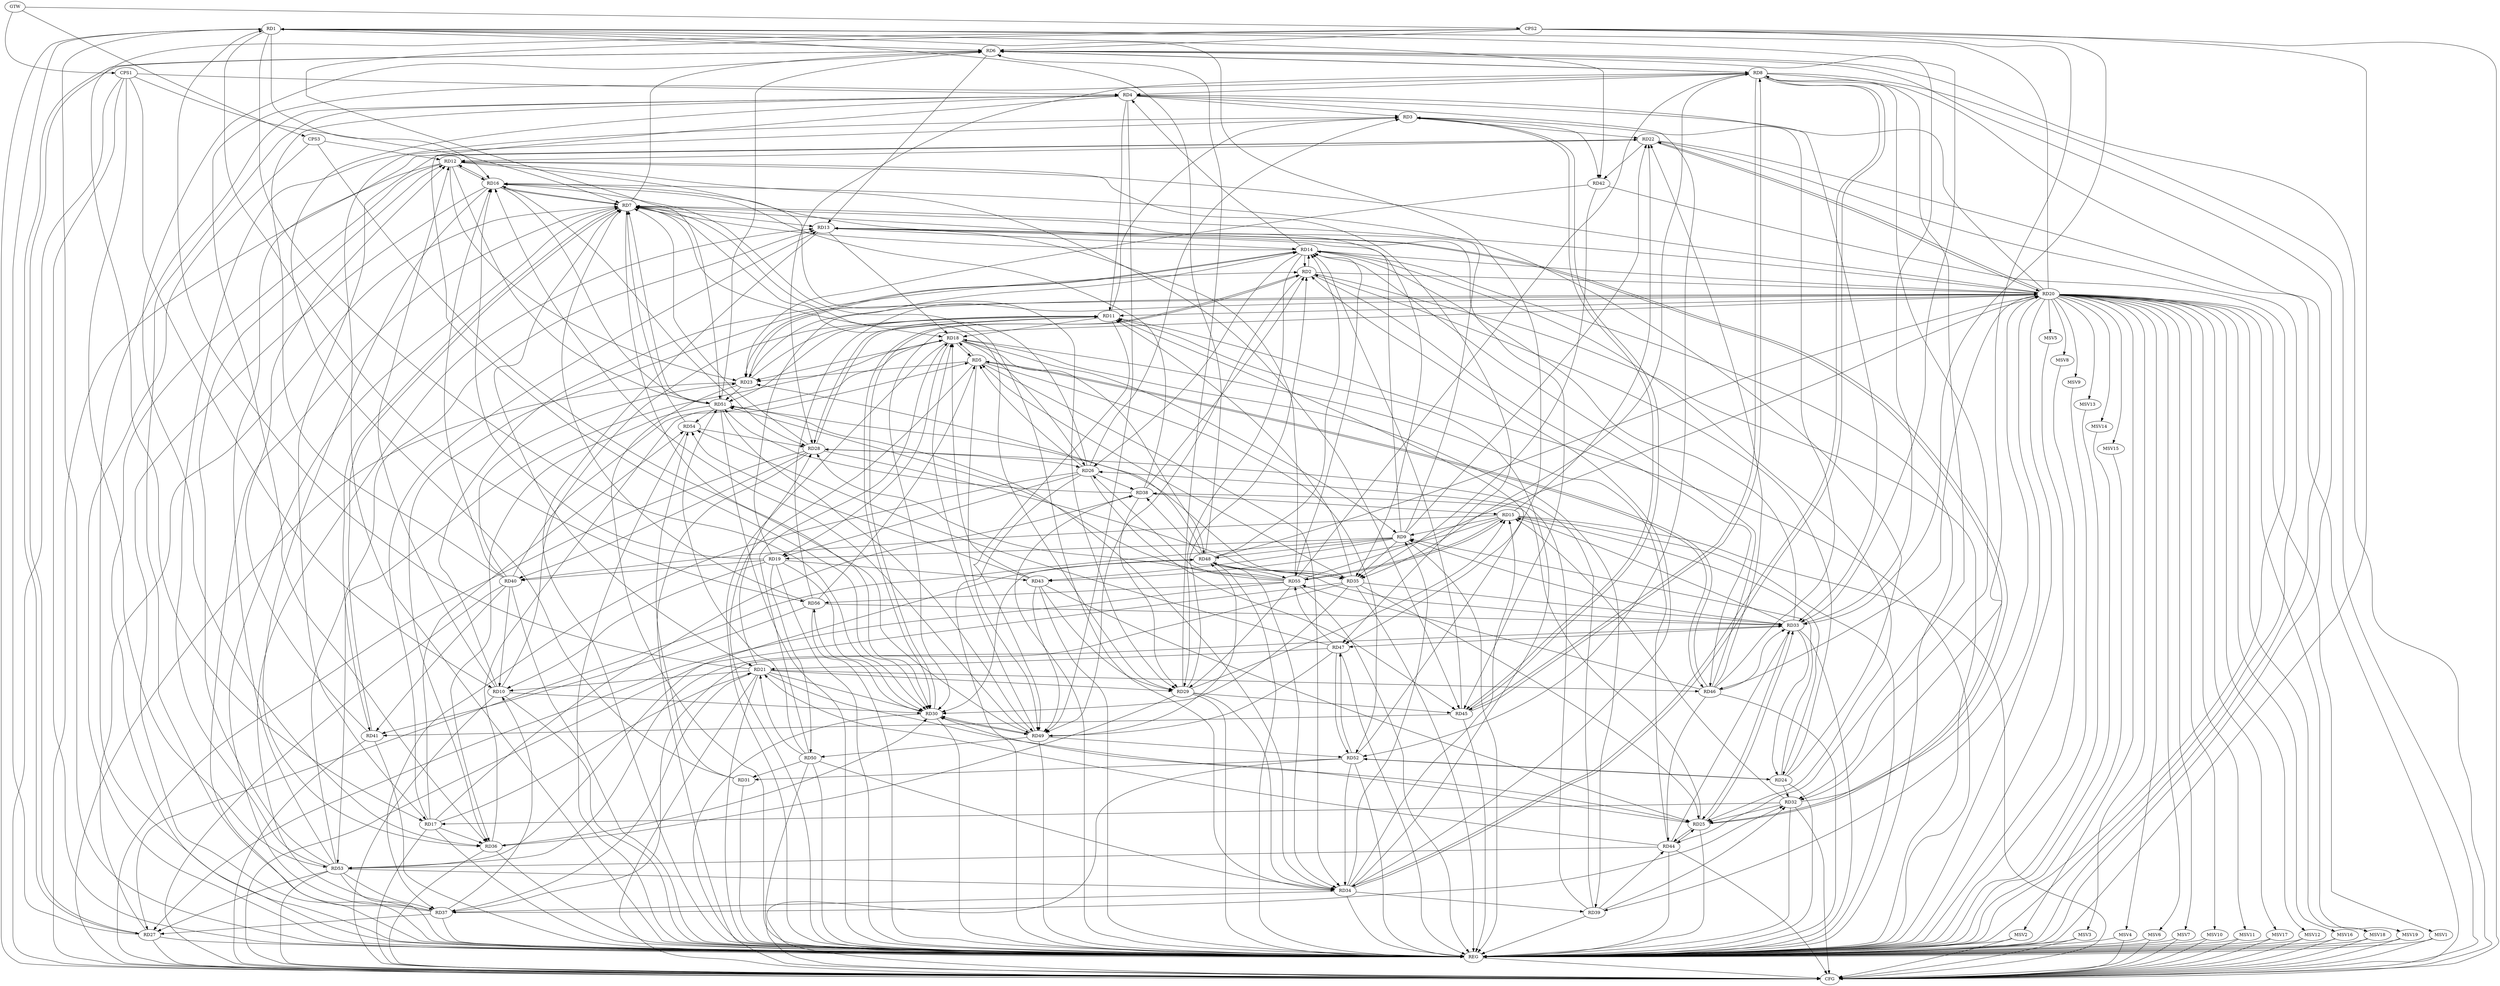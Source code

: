 strict digraph G {
  RD1 [ label="RD1" ];
  RD2 [ label="RD2" ];
  RD3 [ label="RD3" ];
  RD4 [ label="RD4" ];
  RD5 [ label="RD5" ];
  RD6 [ label="RD6" ];
  RD7 [ label="RD7" ];
  RD8 [ label="RD8" ];
  RD9 [ label="RD9" ];
  RD10 [ label="RD10" ];
  RD11 [ label="RD11" ];
  RD12 [ label="RD12" ];
  RD13 [ label="RD13" ];
  RD14 [ label="RD14" ];
  RD15 [ label="RD15" ];
  RD16 [ label="RD16" ];
  RD17 [ label="RD17" ];
  RD18 [ label="RD18" ];
  RD19 [ label="RD19" ];
  RD20 [ label="RD20" ];
  RD21 [ label="RD21" ];
  RD22 [ label="RD22" ];
  RD23 [ label="RD23" ];
  RD24 [ label="RD24" ];
  RD25 [ label="RD25" ];
  RD26 [ label="RD26" ];
  RD27 [ label="RD27" ];
  RD28 [ label="RD28" ];
  RD29 [ label="RD29" ];
  RD30 [ label="RD30" ];
  RD31 [ label="RD31" ];
  RD32 [ label="RD32" ];
  RD33 [ label="RD33" ];
  RD34 [ label="RD34" ];
  RD35 [ label="RD35" ];
  RD36 [ label="RD36" ];
  RD37 [ label="RD37" ];
  RD38 [ label="RD38" ];
  RD39 [ label="RD39" ];
  RD40 [ label="RD40" ];
  RD41 [ label="RD41" ];
  RD42 [ label="RD42" ];
  RD43 [ label="RD43" ];
  RD44 [ label="RD44" ];
  RD45 [ label="RD45" ];
  RD46 [ label="RD46" ];
  RD47 [ label="RD47" ];
  RD48 [ label="RD48" ];
  RD49 [ label="RD49" ];
  RD50 [ label="RD50" ];
  RD51 [ label="RD51" ];
  RD52 [ label="RD52" ];
  RD53 [ label="RD53" ];
  RD54 [ label="RD54" ];
  RD55 [ label="RD55" ];
  RD56 [ label="RD56" ];
  CPS1 [ label="CPS1" ];
  CPS2 [ label="CPS2" ];
  CPS3 [ label="CPS3" ];
  GTW [ label="GTW" ];
  REG [ label="REG" ];
  CFG [ label="CFG" ];
  MSV1 [ label="MSV1" ];
  MSV2 [ label="MSV2" ];
  MSV3 [ label="MSV3" ];
  MSV4 [ label="MSV4" ];
  MSV5 [ label="MSV5" ];
  MSV6 [ label="MSV6" ];
  MSV7 [ label="MSV7" ];
  MSV8 [ label="MSV8" ];
  MSV9 [ label="MSV9" ];
  MSV10 [ label="MSV10" ];
  MSV11 [ label="MSV11" ];
  MSV12 [ label="MSV12" ];
  MSV13 [ label="MSV13" ];
  MSV14 [ label="MSV14" ];
  MSV15 [ label="MSV15" ];
  MSV16 [ label="MSV16" ];
  MSV17 [ label="MSV17" ];
  MSV18 [ label="MSV18" ];
  MSV19 [ label="MSV19" ];
  RD1 -> RD6;
  RD1 -> RD16;
  RD20 -> RD1;
  RD21 -> RD1;
  RD27 -> RD1;
  RD1 -> RD30;
  RD1 -> RD33;
  RD1 -> RD42;
  RD1 -> RD47;
  RD48 -> RD1;
  RD1 -> RD56;
  RD10 -> RD2;
  RD2 -> RD14;
  RD14 -> RD2;
  RD2 -> RD20;
  RD24 -> RD2;
  RD29 -> RD2;
  RD2 -> RD30;
  RD30 -> RD2;
  RD34 -> RD2;
  RD38 -> RD2;
  RD2 -> RD46;
  RD2 -> RD49;
  RD4 -> RD3;
  RD11 -> RD3;
  RD3 -> RD22;
  RD26 -> RD3;
  RD3 -> RD42;
  RD3 -> RD45;
  RD45 -> RD3;
  RD46 -> RD3;
  RD53 -> RD3;
  RD8 -> RD4;
  RD4 -> RD11;
  RD14 -> RD4;
  RD20 -> RD4;
  RD4 -> RD30;
  RD31 -> RD4;
  RD4 -> RD33;
  RD37 -> RD4;
  RD40 -> RD4;
  RD4 -> RD49;
  RD4 -> RD52;
  RD5 -> RD18;
  RD18 -> RD5;
  RD5 -> RD23;
  RD26 -> RD5;
  RD5 -> RD34;
  RD35 -> RD5;
  RD36 -> RD5;
  RD5 -> RD46;
  RD46 -> RD5;
  RD5 -> RD49;
  RD5 -> RD52;
  RD56 -> RD5;
  RD7 -> RD6;
  RD6 -> RD8;
  RD8 -> RD6;
  RD6 -> RD13;
  RD6 -> RD27;
  RD27 -> RD6;
  RD29 -> RD6;
  RD33 -> RD6;
  RD6 -> RD36;
  RD51 -> RD6;
  RD9 -> RD7;
  RD7 -> RD13;
  RD14 -> RD7;
  RD7 -> RD16;
  RD16 -> RD7;
  RD7 -> RD18;
  RD20 -> RD7;
  RD7 -> RD21;
  RD26 -> RD7;
  RD27 -> RD7;
  RD28 -> RD7;
  RD7 -> RD29;
  RD7 -> RD30;
  RD7 -> RD35;
  RD37 -> RD7;
  RD7 -> RD41;
  RD41 -> RD7;
  RD51 -> RD7;
  RD54 -> RD7;
  RD56 -> RD7;
  RD8 -> RD28;
  RD8 -> RD32;
  RD8 -> RD34;
  RD34 -> RD8;
  RD8 -> RD35;
  RD8 -> RD36;
  RD8 -> RD44;
  RD8 -> RD45;
  RD45 -> RD8;
  RD55 -> RD8;
  RD9 -> RD13;
  RD15 -> RD9;
  RD18 -> RD9;
  RD9 -> RD19;
  RD9 -> RD22;
  RD24 -> RD9;
  RD9 -> RD27;
  RD33 -> RD9;
  RD34 -> RD9;
  RD9 -> RD35;
  RD9 -> RD43;
  RD9 -> RD48;
  RD10 -> RD11;
  RD10 -> RD12;
  RD19 -> RD10;
  RD21 -> RD10;
  RD10 -> RD30;
  RD37 -> RD10;
  RD40 -> RD10;
  RD11 -> RD18;
  RD20 -> RD11;
  RD23 -> RD11;
  RD11 -> RD28;
  RD28 -> RD11;
  RD34 -> RD11;
  RD35 -> RD11;
  RD11 -> RD49;
  RD11 -> RD51;
  RD52 -> RD11;
  RD12 -> RD16;
  RD16 -> RD12;
  RD20 -> RD12;
  RD22 -> RD12;
  RD12 -> RD23;
  RD12 -> RD29;
  RD41 -> RD12;
  RD12 -> RD45;
  RD12 -> RD47;
  RD12 -> RD51;
  RD53 -> RD12;
  RD13 -> RD14;
  RD17 -> RD13;
  RD13 -> RD18;
  RD13 -> RD25;
  RD25 -> RD13;
  RD37 -> RD13;
  RD13 -> RD45;
  RD53 -> RD13;
  RD19 -> RD14;
  RD14 -> RD20;
  RD14 -> RD23;
  RD23 -> RD14;
  RD14 -> RD25;
  RD14 -> RD26;
  RD14 -> RD29;
  RD33 -> RD14;
  RD45 -> RD14;
  RD46 -> RD14;
  RD48 -> RD14;
  RD14 -> RD55;
  RD15 -> RD22;
  RD15 -> RD24;
  RD29 -> RD15;
  RD32 -> RD15;
  RD33 -> RD15;
  RD34 -> RD15;
  RD38 -> RD15;
  RD15 -> RD40;
  RD15 -> RD43;
  RD15 -> RD55;
  RD55 -> RD15;
  RD19 -> RD16;
  RD24 -> RD16;
  RD16 -> RD28;
  RD16 -> RD34;
  RD16 -> RD36;
  RD38 -> RD16;
  RD40 -> RD16;
  RD49 -> RD16;
  RD16 -> RD51;
  RD55 -> RD16;
  RD17 -> RD21;
  RD22 -> RD17;
  RD32 -> RD17;
  RD17 -> RD36;
  RD17 -> RD38;
  RD17 -> RD54;
  RD18 -> RD19;
  RD18 -> RD23;
  RD18 -> RD26;
  RD18 -> RD39;
  RD40 -> RD18;
  RD43 -> RD18;
  RD44 -> RD18;
  RD18 -> RD48;
  RD49 -> RD18;
  RD50 -> RD18;
  RD18 -> RD53;
  RD26 -> RD19;
  RD19 -> RD30;
  RD19 -> RD40;
  RD19 -> RD43;
  RD19 -> RD50;
  RD20 -> RD22;
  RD22 -> RD20;
  RD20 -> RD23;
  RD20 -> RD30;
  RD32 -> RD20;
  RD20 -> RD36;
  RD20 -> RD39;
  RD20 -> RD46;
  RD48 -> RD20;
  RD55 -> RD20;
  RD56 -> RD20;
  RD21 -> RD25;
  RD21 -> RD28;
  RD21 -> RD29;
  RD21 -> RD30;
  RD21 -> RD37;
  RD44 -> RD21;
  RD21 -> RD46;
  RD47 -> RD21;
  RD50 -> RD21;
  RD22 -> RD42;
  RD46 -> RD22;
  RD53 -> RD22;
  RD40 -> RD23;
  RD42 -> RD23;
  RD48 -> RD23;
  RD23 -> RD51;
  RD24 -> RD32;
  RD33 -> RD24;
  RD24 -> RD52;
  RD52 -> RD24;
  RD25 -> RD30;
  RD32 -> RD25;
  RD25 -> RD33;
  RD33 -> RD25;
  RD35 -> RD25;
  RD25 -> RD38;
  RD43 -> RD25;
  RD25 -> RD44;
  RD44 -> RD25;
  RD28 -> RD26;
  RD26 -> RD37;
  RD26 -> RD38;
  RD39 -> RD26;
  RD26 -> RD45;
  RD55 -> RD26;
  RD37 -> RD27;
  RD53 -> RD27;
  RD55 -> RD27;
  RD28 -> RD35;
  RD39 -> RD28;
  RD28 -> RD40;
  RD54 -> RD28;
  RD55 -> RD28;
  RD29 -> RD34;
  RD29 -> RD36;
  RD38 -> RD29;
  RD43 -> RD29;
  RD29 -> RD45;
  RD55 -> RD29;
  RD35 -> RD30;
  RD36 -> RD30;
  RD48 -> RD30;
  RD30 -> RD49;
  RD49 -> RD30;
  RD30 -> RD56;
  RD50 -> RD31;
  RD52 -> RD31;
  RD31 -> RD54;
  RD37 -> RD32;
  RD39 -> RD32;
  RD35 -> RD33;
  RD37 -> RD33;
  RD44 -> RD33;
  RD46 -> RD33;
  RD33 -> RD47;
  RD33 -> RD48;
  RD56 -> RD33;
  RD34 -> RD37;
  RD34 -> RD39;
  RD48 -> RD34;
  RD50 -> RD34;
  RD51 -> RD34;
  RD52 -> RD34;
  RD53 -> RD34;
  RD42 -> RD35;
  RD48 -> RD35;
  RD35 -> RD51;
  RD35 -> RD53;
  RD51 -> RD36;
  RD53 -> RD37;
  RD48 -> RD38;
  RD38 -> RD51;
  RD39 -> RD44;
  RD40 -> RD41;
  RD45 -> RD41;
  RD56 -> RD41;
  RD43 -> RD49;
  RD43 -> RD54;
  RD46 -> RD44;
  RD44 -> RD53;
  RD46 -> RD55;
  RD47 -> RD49;
  RD47 -> RD52;
  RD52 -> RD47;
  RD47 -> RD54;
  RD47 -> RD55;
  RD49 -> RD48;
  RD53 -> RD48;
  RD48 -> RD55;
  RD49 -> RD50;
  RD51 -> RD49;
  RD49 -> RD52;
  RD50 -> RD51;
  RD51 -> RD54;
  RD55 -> RD51;
  RD55 -> RD56;
  CPS1 -> RD7;
  CPS1 -> RD53;
  CPS1 -> RD10;
  CPS1 -> RD4;
  CPS2 -> RD6;
  CPS2 -> RD17;
  CPS2 -> RD32;
  CPS2 -> RD33;
  CPS2 -> RD51;
  CPS3 -> RD12;
  CPS3 -> RD49;
  GTW -> CPS1;
  GTW -> CPS2;
  GTW -> CPS3;
  RD1 -> REG;
  RD2 -> REG;
  RD3 -> REG;
  RD4 -> REG;
  RD5 -> REG;
  RD6 -> REG;
  RD7 -> REG;
  RD8 -> REG;
  RD9 -> REG;
  RD10 -> REG;
  RD11 -> REG;
  RD12 -> REG;
  RD13 -> REG;
  RD14 -> REG;
  RD15 -> REG;
  RD16 -> REG;
  RD17 -> REG;
  RD18 -> REG;
  RD19 -> REG;
  RD20 -> REG;
  RD21 -> REG;
  RD22 -> REG;
  RD23 -> REG;
  RD24 -> REG;
  RD25 -> REG;
  RD26 -> REG;
  RD27 -> REG;
  RD28 -> REG;
  RD29 -> REG;
  RD30 -> REG;
  RD31 -> REG;
  RD32 -> REG;
  RD33 -> REG;
  RD34 -> REG;
  RD35 -> REG;
  RD36 -> REG;
  RD37 -> REG;
  RD38 -> REG;
  RD39 -> REG;
  RD40 -> REG;
  RD41 -> REG;
  RD42 -> REG;
  RD43 -> REG;
  RD44 -> REG;
  RD45 -> REG;
  RD46 -> REG;
  RD47 -> REG;
  RD48 -> REG;
  RD49 -> REG;
  RD50 -> REG;
  RD51 -> REG;
  RD52 -> REG;
  RD53 -> REG;
  RD54 -> REG;
  RD55 -> REG;
  RD56 -> REG;
  CPS1 -> REG;
  CPS2 -> REG;
  CPS3 -> REG;
  CPS1 -> CFG;
  RD12 -> CFG;
  RD23 -> CFG;
  RD22 -> CFG;
  RD50 -> CFG;
  RD28 -> CFG;
  RD1 -> CFG;
  RD35 -> CFG;
  RD10 -> CFG;
  RD41 -> CFG;
  RD52 -> CFG;
  RD6 -> CFG;
  RD30 -> CFG;
  RD32 -> CFG;
  RD27 -> CFG;
  RD36 -> CFG;
  CPS2 -> CFG;
  RD15 -> CFG;
  RD44 -> CFG;
  RD40 -> CFG;
  RD53 -> CFG;
  RD8 -> CFG;
  RD21 -> CFG;
  RD17 -> CFG;
  REG -> CFG;
  RD20 -> MSV1;
  MSV1 -> REG;
  MSV1 -> CFG;
  RD20 -> MSV2;
  MSV2 -> REG;
  MSV2 -> CFG;
  RD20 -> MSV3;
  MSV3 -> REG;
  MSV3 -> CFG;
  RD20 -> MSV4;
  RD20 -> MSV5;
  MSV4 -> REG;
  MSV4 -> CFG;
  MSV5 -> REG;
  RD20 -> MSV6;
  RD20 -> MSV7;
  MSV6 -> REG;
  MSV6 -> CFG;
  MSV7 -> REG;
  MSV7 -> CFG;
  RD20 -> MSV8;
  MSV8 -> REG;
  RD20 -> MSV9;
  MSV9 -> REG;
  RD20 -> MSV10;
  MSV10 -> REG;
  MSV10 -> CFG;
  RD20 -> MSV11;
  RD20 -> MSV12;
  MSV11 -> REG;
  MSV11 -> CFG;
  MSV12 -> REG;
  MSV12 -> CFG;
  RD20 -> MSV13;
  MSV13 -> REG;
  RD20 -> MSV14;
  RD20 -> MSV15;
  MSV14 -> REG;
  MSV15 -> REG;
  RD20 -> MSV16;
  MSV16 -> REG;
  MSV16 -> CFG;
  RD20 -> MSV17;
  RD20 -> MSV18;
  RD20 -> MSV19;
  MSV17 -> REG;
  MSV17 -> CFG;
  MSV18 -> REG;
  MSV18 -> CFG;
  MSV19 -> REG;
  MSV19 -> CFG;
}
